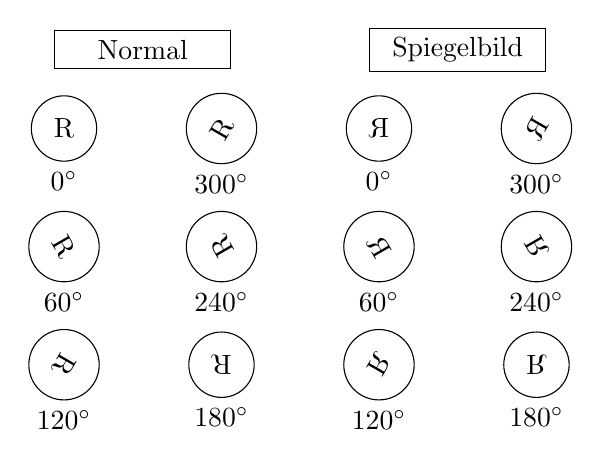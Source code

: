 \begin{tikzpicture}
    \begin{scope}[xshift=0cm]
        \node[rectangle,align=center,draw,text width=2cm] at (0, 0) {Normal};
        \node[circle,draw,text width=0.45cm,align=center] (r0) at (-1,-1) {R};
        \node[below] at (r0.south) {\(0^\circ\)};
        \node[circle,draw,text width=0.45cm,align=center] (r300) at (1,-1) {\rotatebox{60}{R}};
        \node[below] at (r300.south) {\(300^\circ\)};

        \node[circle,draw,text width=0.45cm,align=center] (r60) at (-1,-2.5) {\rotatebox{300}{R}};
        \node[below] at (r60.south) {\(60^\circ\)};
        \node[circle,draw,text width=0.45cm,align=center] (r240) at (1,-2.5) {\rotatebox{120}{R}};
        \node[below] at (r240.south) {\(240^\circ\)};

        \node[circle,draw,text width=0.45cm,align=center] (r120) at (-1,-4) {\rotatebox{240}{R}};
        \node[below] at (r120.south) {\(120^\circ\)};
        \node[circle,draw,text width=0.45cm,align=center] (r180) at (1,-4) {\rotatebox{180}{R}};
        \node[below] at (r180.south) {\(180^\circ\)};
    \end{scope}

    \begin{scope}[xshift=4cm]
        \node[rectangle,align=center,draw,text width=2cm] at (0, 0) {Spiegelbild};
        \node[circle,draw,text width=0.45cm,align=center] (r0) at (-1,-1) {\reflectbox{R}};
        \node[below] at (r0.south) {\(0^\circ\)};
        \node[circle,draw,text width=0.45cm,align=center] (r300) at (1,-1) {\rotatebox{60}{\reflectbox{R}}};
        \node[below] at (r300.south) {\(300^\circ\)};

        \node[circle,draw,text width=0.45cm,align=center] (r60) at (-1,-2.5) {\rotatebox{300}{\reflectbox{R}}};
        \node[below] at (r60.south) {\(60^\circ\)};
        \node[circle,draw,text width=0.45cm,align=center] (r240) at (1,-2.5) {\rotatebox{120}{\reflectbox{R}}};
        \node[below] at (r240.south) {\(240^\circ\)};

        \node[circle,draw,text width=0.45cm,align=center] (r120) at (-1,-4) {\rotatebox{240}{\reflectbox{R}}};
        \node[below] at (r120.south) {\(120^\circ\)};
        \node[circle,draw,text width=0.45cm,align=center] (r180) at (1,-4) {\rotatebox{180}{\reflectbox{R}}};
        \node[below] at (r180.south) {\(180^\circ\)};
    \end{scope}
\end{tikzpicture}%